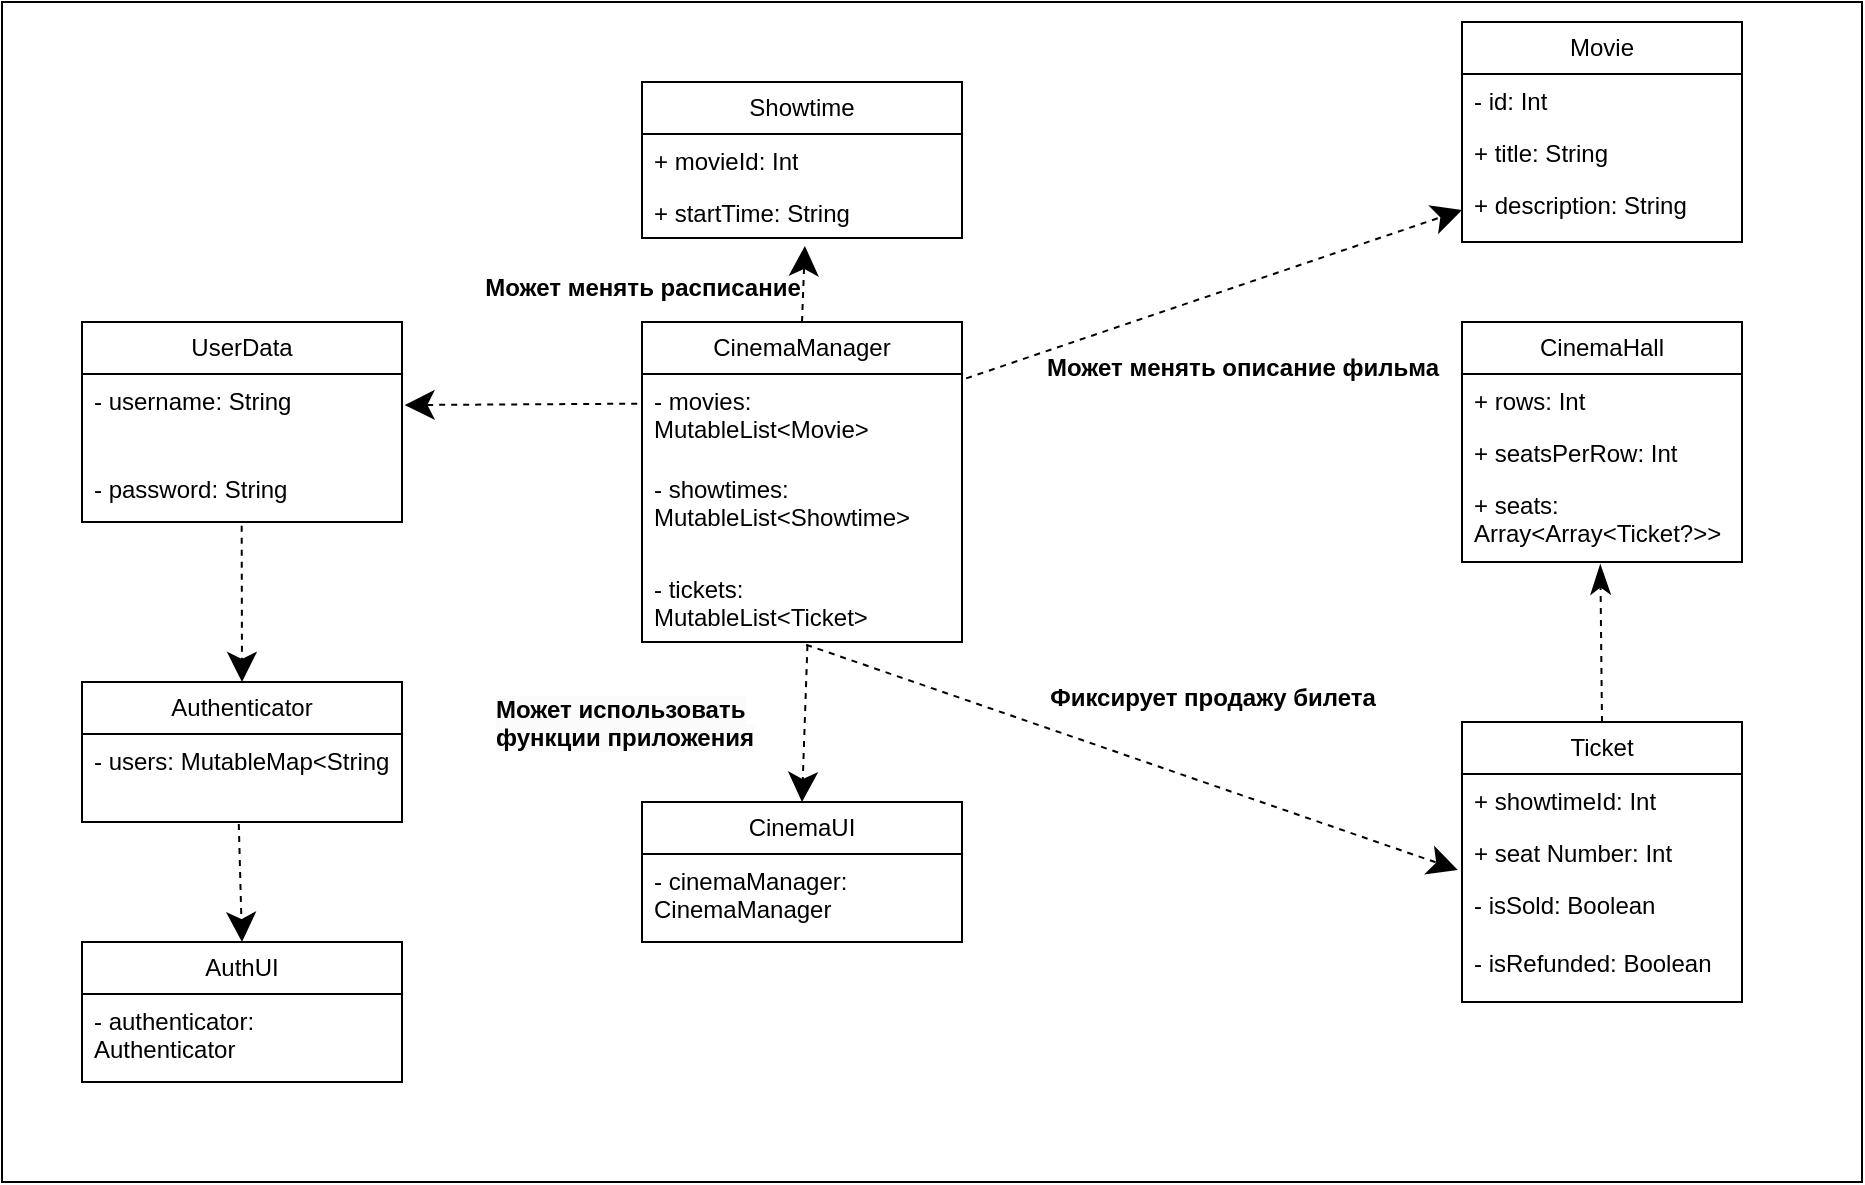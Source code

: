 <mxfile version="22.1.11" type="device">
  <diagram name="Страница — 1" id="aZUMiGWRyo1IdksI_4Ck">
    <mxGraphModel dx="2074" dy="743" grid="1" gridSize="10" guides="1" tooltips="1" connect="1" arrows="1" fold="1" page="1" pageScale="1" pageWidth="827" pageHeight="1169" math="0" shadow="0">
      <root>
        <mxCell id="0" />
        <mxCell id="1" parent="0" />
        <mxCell id="F5C45PRY6BdZxU0JxXsj-38" value="" style="rounded=0;whiteSpace=wrap;html=1;" vertex="1" parent="1">
          <mxGeometry x="-120" y="40" width="930" height="590" as="geometry" />
        </mxCell>
        <mxCell id="dPFGMzU0dyTywq7ht33G-1" value="Movie " style="swimlane;fontStyle=0;childLayout=stackLayout;horizontal=1;startSize=26;fillColor=none;horizontalStack=0;resizeParent=1;resizeParentMax=0;resizeLast=0;collapsible=1;marginBottom=0;whiteSpace=wrap;html=1;" parent="1" vertex="1">
          <mxGeometry x="610" y="50" width="140" height="110" as="geometry" />
        </mxCell>
        <mxCell id="dPFGMzU0dyTywq7ht33G-2" value="- id: Int" style="text;strokeColor=none;fillColor=none;align=left;verticalAlign=top;spacingLeft=4;spacingRight=4;overflow=hidden;rotatable=0;points=[[0,0.5],[1,0.5]];portConstraint=eastwest;whiteSpace=wrap;html=1;" parent="dPFGMzU0dyTywq7ht33G-1" vertex="1">
          <mxGeometry y="26" width="140" height="26" as="geometry" />
        </mxCell>
        <mxCell id="dPFGMzU0dyTywq7ht33G-3" value="+ title: String" style="text;strokeColor=none;fillColor=none;align=left;verticalAlign=top;spacingLeft=4;spacingRight=4;overflow=hidden;rotatable=0;points=[[0,0.5],[1,0.5]];portConstraint=eastwest;whiteSpace=wrap;html=1;" parent="dPFGMzU0dyTywq7ht33G-1" vertex="1">
          <mxGeometry y="52" width="140" height="26" as="geometry" />
        </mxCell>
        <mxCell id="dPFGMzU0dyTywq7ht33G-4" value="+ description: String" style="text;strokeColor=none;fillColor=none;align=left;verticalAlign=top;spacingLeft=4;spacingRight=4;overflow=hidden;rotatable=0;points=[[0,0.5],[1,0.5]];portConstraint=eastwest;whiteSpace=wrap;html=1;" parent="dPFGMzU0dyTywq7ht33G-1" vertex="1">
          <mxGeometry y="78" width="140" height="32" as="geometry" />
        </mxCell>
        <mxCell id="dPFGMzU0dyTywq7ht33G-5" value="Showtime" style="swimlane;fontStyle=0;childLayout=stackLayout;horizontal=1;startSize=26;fillColor=none;horizontalStack=0;resizeParent=1;resizeParentMax=0;resizeLast=0;collapsible=1;marginBottom=0;whiteSpace=wrap;html=1;" parent="1" vertex="1">
          <mxGeometry x="200" y="80" width="160" height="78" as="geometry" />
        </mxCell>
        <mxCell id="dPFGMzU0dyTywq7ht33G-6" value="+ movieId: Int" style="text;strokeColor=none;fillColor=none;align=left;verticalAlign=top;spacingLeft=4;spacingRight=4;overflow=hidden;rotatable=0;points=[[0,0.5],[1,0.5]];portConstraint=eastwest;whiteSpace=wrap;html=1;" parent="dPFGMzU0dyTywq7ht33G-5" vertex="1">
          <mxGeometry y="26" width="160" height="26" as="geometry" />
        </mxCell>
        <mxCell id="dPFGMzU0dyTywq7ht33G-7" value="+ startTime: String" style="text;strokeColor=none;fillColor=none;align=left;verticalAlign=top;spacingLeft=4;spacingRight=4;overflow=hidden;rotatable=0;points=[[0,0.5],[1,0.5]];portConstraint=eastwest;whiteSpace=wrap;html=1;" parent="dPFGMzU0dyTywq7ht33G-5" vertex="1">
          <mxGeometry y="52" width="160" height="26" as="geometry" />
        </mxCell>
        <mxCell id="dPFGMzU0dyTywq7ht33G-9" value="Ticket" style="swimlane;fontStyle=0;childLayout=stackLayout;horizontal=1;startSize=26;fillColor=none;horizontalStack=0;resizeParent=1;resizeParentMax=0;resizeLast=0;collapsible=1;marginBottom=0;whiteSpace=wrap;html=1;" parent="1" vertex="1">
          <mxGeometry x="610" y="400" width="140" height="140" as="geometry">
            <mxRectangle x="490" y="170" width="70" height="30" as="alternateBounds" />
          </mxGeometry>
        </mxCell>
        <mxCell id="dPFGMzU0dyTywq7ht33G-10" value="+ showtimeId: Int" style="text;strokeColor=none;fillColor=none;align=left;verticalAlign=top;spacingLeft=4;spacingRight=4;overflow=hidden;rotatable=0;points=[[0,0.5],[1,0.5]];portConstraint=eastwest;whiteSpace=wrap;html=1;" parent="dPFGMzU0dyTywq7ht33G-9" vertex="1">
          <mxGeometry y="26" width="140" height="26" as="geometry" />
        </mxCell>
        <mxCell id="dPFGMzU0dyTywq7ht33G-11" value="+ seat Number: Int" style="text;strokeColor=none;fillColor=none;align=left;verticalAlign=top;spacingLeft=4;spacingRight=4;overflow=hidden;rotatable=0;points=[[0,0.5],[1,0.5]];portConstraint=eastwest;whiteSpace=wrap;html=1;" parent="dPFGMzU0dyTywq7ht33G-9" vertex="1">
          <mxGeometry y="52" width="140" height="26" as="geometry" />
        </mxCell>
        <mxCell id="dPFGMzU0dyTywq7ht33G-12" value="- isSold: Boolean&lt;br&gt;&lt;br&gt;- isRefunded: Boolean&lt;br&gt;" style="text;strokeColor=none;fillColor=none;align=left;verticalAlign=top;spacingLeft=4;spacingRight=4;overflow=hidden;rotatable=0;points=[[0,0.5],[1,0.5]];portConstraint=eastwest;whiteSpace=wrap;html=1;" parent="dPFGMzU0dyTywq7ht33G-9" vertex="1">
          <mxGeometry y="78" width="140" height="62" as="geometry" />
        </mxCell>
        <mxCell id="dPFGMzU0dyTywq7ht33G-13" value="CinemaHall" style="swimlane;fontStyle=0;childLayout=stackLayout;horizontal=1;startSize=26;fillColor=none;horizontalStack=0;resizeParent=1;resizeParentMax=0;resizeLast=0;collapsible=1;marginBottom=0;whiteSpace=wrap;html=1;" parent="1" vertex="1">
          <mxGeometry x="610" y="200" width="140" height="120" as="geometry" />
        </mxCell>
        <mxCell id="dPFGMzU0dyTywq7ht33G-14" value="+ rows: Int" style="text;strokeColor=none;fillColor=none;align=left;verticalAlign=top;spacingLeft=4;spacingRight=4;overflow=hidden;rotatable=0;points=[[0,0.5],[1,0.5]];portConstraint=eastwest;whiteSpace=wrap;html=1;" parent="dPFGMzU0dyTywq7ht33G-13" vertex="1">
          <mxGeometry y="26" width="140" height="26" as="geometry" />
        </mxCell>
        <mxCell id="dPFGMzU0dyTywq7ht33G-15" value="+ seatsPerRow: Int" style="text;strokeColor=none;fillColor=none;align=left;verticalAlign=top;spacingLeft=4;spacingRight=4;overflow=hidden;rotatable=0;points=[[0,0.5],[1,0.5]];portConstraint=eastwest;whiteSpace=wrap;html=1;" parent="dPFGMzU0dyTywq7ht33G-13" vertex="1">
          <mxGeometry y="52" width="140" height="26" as="geometry" />
        </mxCell>
        <mxCell id="dPFGMzU0dyTywq7ht33G-16" value="+ seats: Array&amp;lt;Array&amp;lt;Ticket?&amp;gt;&amp;gt;" style="text;strokeColor=none;fillColor=none;align=left;verticalAlign=top;spacingLeft=4;spacingRight=4;overflow=hidden;rotatable=0;points=[[0,0.5],[1,0.5]];portConstraint=eastwest;whiteSpace=wrap;html=1;" parent="dPFGMzU0dyTywq7ht33G-13" vertex="1">
          <mxGeometry y="78" width="140" height="42" as="geometry" />
        </mxCell>
        <mxCell id="dPFGMzU0dyTywq7ht33G-17" value="CinemaManager" style="swimlane;fontStyle=0;childLayout=stackLayout;horizontal=1;startSize=26;fillColor=none;horizontalStack=0;resizeParent=1;resizeParentMax=0;resizeLast=0;collapsible=1;marginBottom=0;whiteSpace=wrap;html=1;" parent="1" vertex="1">
          <mxGeometry x="200" y="200" width="160" height="160" as="geometry" />
        </mxCell>
        <mxCell id="dPFGMzU0dyTywq7ht33G-18" value="- movies: MutableList&amp;lt;Movie&amp;gt;" style="text;strokeColor=none;fillColor=none;align=left;verticalAlign=top;spacingLeft=4;spacingRight=4;overflow=hidden;rotatable=0;points=[[0,0.5],[1,0.5]];portConstraint=eastwest;whiteSpace=wrap;html=1;" parent="dPFGMzU0dyTywq7ht33G-17" vertex="1">
          <mxGeometry y="26" width="160" height="44" as="geometry" />
        </mxCell>
        <mxCell id="dPFGMzU0dyTywq7ht33G-19" value="- showtimes: MutableList&amp;lt;Showtime&amp;gt;" style="text;strokeColor=none;fillColor=none;align=left;verticalAlign=top;spacingLeft=4;spacingRight=4;overflow=hidden;rotatable=0;points=[[0,0.5],[1,0.5]];portConstraint=eastwest;whiteSpace=wrap;html=1;" parent="dPFGMzU0dyTywq7ht33G-17" vertex="1">
          <mxGeometry y="70" width="160" height="50" as="geometry" />
        </mxCell>
        <mxCell id="dPFGMzU0dyTywq7ht33G-20" value="- tickets: MutableList&amp;lt;Ticket&amp;gt;" style="text;strokeColor=none;fillColor=none;align=left;verticalAlign=top;spacingLeft=4;spacingRight=4;overflow=hidden;rotatable=0;points=[[0,0.5],[1,0.5]];portConstraint=eastwest;whiteSpace=wrap;html=1;" parent="dPFGMzU0dyTywq7ht33G-17" vertex="1">
          <mxGeometry y="120" width="160" height="40" as="geometry" />
        </mxCell>
        <mxCell id="F5C45PRY6BdZxU0JxXsj-2" value="" style="endArrow=classicThin;endSize=12;dashed=1;html=1;rounded=0;exitX=0.5;exitY=0;exitDx=0;exitDy=0;entryX=0.494;entryY=1.03;entryDx=0;entryDy=0;entryPerimeter=0;endFill=1;" edge="1" parent="1" source="dPFGMzU0dyTywq7ht33G-9" target="dPFGMzU0dyTywq7ht33G-16">
          <mxGeometry width="160" relative="1" as="geometry">
            <mxPoint x="630" y="360" as="sourcePoint" />
            <mxPoint x="790" y="360" as="targetPoint" />
          </mxGeometry>
        </mxCell>
        <mxCell id="F5C45PRY6BdZxU0JxXsj-9" value="" style="endArrow=classic;endSize=12;dashed=1;html=1;rounded=0;entryX=0;entryY=0.5;entryDx=0;entryDy=0;endFill=1;exitX=1.013;exitY=0.05;exitDx=0;exitDy=0;exitPerimeter=0;" edge="1" parent="1" source="dPFGMzU0dyTywq7ht33G-18" target="dPFGMzU0dyTywq7ht33G-4">
          <mxGeometry width="160" relative="1" as="geometry">
            <mxPoint x="360" y="220.5" as="sourcePoint" />
            <mxPoint x="610" y="220" as="targetPoint" />
          </mxGeometry>
        </mxCell>
        <mxCell id="F5C45PRY6BdZxU0JxXsj-10" value="Может менять описание фильма" style="text;align=center;fontStyle=1;verticalAlign=middle;spacingLeft=3;spacingRight=3;strokeColor=none;rotatable=0;points=[[0,0.5],[1,0.5]];portConstraint=eastwest;html=1;" vertex="1" parent="1">
          <mxGeometry x="460" y="210" width="80" height="26" as="geometry" />
        </mxCell>
        <mxCell id="F5C45PRY6BdZxU0JxXsj-12" value="" style="endArrow=classic;endSize=12;dashed=1;html=1;rounded=0;entryX=0.509;entryY=1.154;entryDx=0;entryDy=0;endFill=1;entryPerimeter=0;" edge="1" parent="1" target="dPFGMzU0dyTywq7ht33G-7">
          <mxGeometry width="160" relative="1" as="geometry">
            <mxPoint x="280" y="200" as="sourcePoint" />
            <mxPoint x="408" y="150" as="targetPoint" />
          </mxGeometry>
        </mxCell>
        <mxCell id="F5C45PRY6BdZxU0JxXsj-13" value="&lt;font style=&quot;font-size: 12px;&quot;&gt;Может менять расписание&lt;/font&gt;" style="text;align=center;fontStyle=1;verticalAlign=middle;spacingLeft=3;spacingRight=3;strokeColor=none;rotatable=0;points=[[0,0.5],[1,0.5]];portConstraint=eastwest;html=1;" vertex="1" parent="1">
          <mxGeometry x="160" y="170" width="80" height="26" as="geometry" />
        </mxCell>
        <mxCell id="F5C45PRY6BdZxU0JxXsj-14" value="" style="endArrow=classic;endSize=12;dashed=1;html=1;rounded=0;entryX=-0.015;entryY=-0.065;entryDx=0;entryDy=0;endFill=1;exitX=0.513;exitY=1.034;exitDx=0;exitDy=0;exitPerimeter=0;entryPerimeter=0;" edge="1" parent="1" source="dPFGMzU0dyTywq7ht33G-20" target="dPFGMzU0dyTywq7ht33G-12">
          <mxGeometry width="160" relative="1" as="geometry">
            <mxPoint x="252" y="494" as="sourcePoint" />
            <mxPoint x="500" y="410" as="targetPoint" />
          </mxGeometry>
        </mxCell>
        <mxCell id="F5C45PRY6BdZxU0JxXsj-15" value="&lt;font style=&quot;font-size: 12px;&quot;&gt;Фиксирует продажу билета&lt;/font&gt;" style="text;align=center;fontStyle=1;verticalAlign=middle;spacingLeft=3;spacingRight=3;strokeColor=none;rotatable=0;points=[[0,0.5],[1,0.5]];portConstraint=eastwest;html=1;" vertex="1" parent="1">
          <mxGeometry x="440" y="370" width="90" height="36" as="geometry" />
        </mxCell>
        <mxCell id="F5C45PRY6BdZxU0JxXsj-16" value="UserData" style="swimlane;fontStyle=0;childLayout=stackLayout;horizontal=1;startSize=26;fillColor=none;horizontalStack=0;resizeParent=1;resizeParentMax=0;resizeLast=0;collapsible=1;marginBottom=0;whiteSpace=wrap;html=1;" vertex="1" parent="1">
          <mxGeometry x="-80" y="200" width="160" height="100" as="geometry" />
        </mxCell>
        <mxCell id="F5C45PRY6BdZxU0JxXsj-17" value="- username: String" style="text;strokeColor=none;fillColor=none;align=left;verticalAlign=top;spacingLeft=4;spacingRight=4;overflow=hidden;rotatable=0;points=[[0,0.5],[1,0.5]];portConstraint=eastwest;whiteSpace=wrap;html=1;" vertex="1" parent="F5C45PRY6BdZxU0JxXsj-16">
          <mxGeometry y="26" width="160" height="44" as="geometry" />
        </mxCell>
        <mxCell id="F5C45PRY6BdZxU0JxXsj-18" value="- password: String" style="text;strokeColor=none;fillColor=none;align=left;verticalAlign=top;spacingLeft=4;spacingRight=4;overflow=hidden;rotatable=0;points=[[0,0.5],[1,0.5]];portConstraint=eastwest;whiteSpace=wrap;html=1;" vertex="1" parent="F5C45PRY6BdZxU0JxXsj-16">
          <mxGeometry y="70" width="160" height="30" as="geometry" />
        </mxCell>
        <mxCell id="F5C45PRY6BdZxU0JxXsj-20" value="" style="endArrow=classic;endSize=12;dashed=1;html=1;rounded=0;entryX=1.008;entryY=0.353;entryDx=0;entryDy=0;endFill=1;exitX=-0.015;exitY=0.337;exitDx=0;exitDy=0;exitPerimeter=0;entryPerimeter=0;" edge="1" parent="1" source="dPFGMzU0dyTywq7ht33G-18" target="F5C45PRY6BdZxU0JxXsj-17">
          <mxGeometry width="160" relative="1" as="geometry">
            <mxPoint x="160" y="270" as="sourcePoint" />
            <mxPoint x="188" y="340" as="targetPoint" />
          </mxGeometry>
        </mxCell>
        <mxCell id="F5C45PRY6BdZxU0JxXsj-21" value="Authenticator" style="swimlane;fontStyle=0;childLayout=stackLayout;horizontal=1;startSize=26;fillColor=none;horizontalStack=0;resizeParent=1;resizeParentMax=0;resizeLast=0;collapsible=1;marginBottom=0;whiteSpace=wrap;html=1;" vertex="1" parent="1">
          <mxGeometry x="-80" y="380" width="160" height="70" as="geometry" />
        </mxCell>
        <mxCell id="F5C45PRY6BdZxU0JxXsj-22" value="- users: MutableMap&amp;lt;String" style="text;strokeColor=none;fillColor=none;align=left;verticalAlign=top;spacingLeft=4;spacingRight=4;overflow=hidden;rotatable=0;points=[[0,0.5],[1,0.5]];portConstraint=eastwest;whiteSpace=wrap;html=1;" vertex="1" parent="F5C45PRY6BdZxU0JxXsj-21">
          <mxGeometry y="26" width="160" height="44" as="geometry" />
        </mxCell>
        <mxCell id="F5C45PRY6BdZxU0JxXsj-26" value="AuthUI" style="swimlane;fontStyle=0;childLayout=stackLayout;horizontal=1;startSize=26;fillColor=none;horizontalStack=0;resizeParent=1;resizeParentMax=0;resizeLast=0;collapsible=1;marginBottom=0;whiteSpace=wrap;html=1;" vertex="1" parent="1">
          <mxGeometry x="-80" y="510" width="160" height="70" as="geometry" />
        </mxCell>
        <mxCell id="F5C45PRY6BdZxU0JxXsj-27" value="- authenticator: Authenticator" style="text;strokeColor=none;fillColor=none;align=left;verticalAlign=top;spacingLeft=4;spacingRight=4;overflow=hidden;rotatable=0;points=[[0,0.5],[1,0.5]];portConstraint=eastwest;whiteSpace=wrap;html=1;" vertex="1" parent="F5C45PRY6BdZxU0JxXsj-26">
          <mxGeometry y="26" width="160" height="44" as="geometry" />
        </mxCell>
        <mxCell id="F5C45PRY6BdZxU0JxXsj-30" value="" style="endArrow=classic;endSize=12;dashed=1;html=1;rounded=0;entryX=0.5;entryY=0;entryDx=0;entryDy=0;endFill=1;exitX=0.49;exitY=1.023;exitDx=0;exitDy=0;exitPerimeter=0;" edge="1" parent="1" source="F5C45PRY6BdZxU0JxXsj-22" target="F5C45PRY6BdZxU0JxXsj-26">
          <mxGeometry width="160" relative="1" as="geometry">
            <mxPoint x="10" y="470" as="sourcePoint" />
            <mxPoint x="110" y="481" as="targetPoint" />
          </mxGeometry>
        </mxCell>
        <mxCell id="F5C45PRY6BdZxU0JxXsj-31" value="" style="endArrow=classic;endSize=12;dashed=1;html=1;rounded=0;entryX=0.5;entryY=0;entryDx=0;entryDy=0;endFill=1;exitX=0.499;exitY=1.064;exitDx=0;exitDy=0;exitPerimeter=0;" edge="1" parent="1" source="F5C45PRY6BdZxU0JxXsj-18" target="F5C45PRY6BdZxU0JxXsj-21">
          <mxGeometry width="160" relative="1" as="geometry">
            <mxPoint x="177" y="350" as="sourcePoint" />
            <mxPoint x="60" y="351" as="targetPoint" />
          </mxGeometry>
        </mxCell>
        <mxCell id="F5C45PRY6BdZxU0JxXsj-32" value="CinemaUI" style="swimlane;fontStyle=0;childLayout=stackLayout;horizontal=1;startSize=26;fillColor=none;horizontalStack=0;resizeParent=1;resizeParentMax=0;resizeLast=0;collapsible=1;marginBottom=0;whiteSpace=wrap;html=1;" vertex="1" parent="1">
          <mxGeometry x="200" y="440" width="160" height="70" as="geometry" />
        </mxCell>
        <mxCell id="F5C45PRY6BdZxU0JxXsj-33" value="- cinemaManager: CinemaManager" style="text;strokeColor=none;fillColor=none;align=left;verticalAlign=top;spacingLeft=4;spacingRight=4;overflow=hidden;rotatable=0;points=[[0,0.5],[1,0.5]];portConstraint=eastwest;whiteSpace=wrap;html=1;" vertex="1" parent="F5C45PRY6BdZxU0JxXsj-32">
          <mxGeometry y="26" width="160" height="44" as="geometry" />
        </mxCell>
        <mxCell id="F5C45PRY6BdZxU0JxXsj-36" value="" style="endArrow=classic;endSize=12;dashed=1;html=1;rounded=0;entryX=0.5;entryY=0;entryDx=0;entryDy=0;endFill=1;exitX=0.517;exitY=1.039;exitDx=0;exitDy=0;exitPerimeter=0;" edge="1" parent="1" source="dPFGMzU0dyTywq7ht33G-20" target="F5C45PRY6BdZxU0JxXsj-32">
          <mxGeometry width="160" relative="1" as="geometry">
            <mxPoint x="292" y="371" as="sourcePoint" />
            <mxPoint x="608" y="484" as="targetPoint" />
          </mxGeometry>
        </mxCell>
        <mxCell id="F5C45PRY6BdZxU0JxXsj-37" value="&lt;span style=&quot;color: rgb(0, 0, 0); font-family: Helvetica; font-size: 12px; font-style: normal; font-variant-ligatures: normal; font-variant-caps: normal; font-weight: 700; letter-spacing: normal; orphans: 2; text-align: center; text-indent: 0px; text-transform: none; widows: 2; word-spacing: 0px; -webkit-text-stroke-width: 0px; background-color: rgb(251, 251, 251); text-decoration-thickness: initial; text-decoration-style: initial; text-decoration-color: initial; float: none; display: inline !important;&quot;&gt;Может использовать функции приложения&lt;/span&gt;" style="text;whiteSpace=wrap;html=1;" vertex="1" parent="1">
          <mxGeometry x="125" y="380" width="150" height="40" as="geometry" />
        </mxCell>
      </root>
    </mxGraphModel>
  </diagram>
</mxfile>
